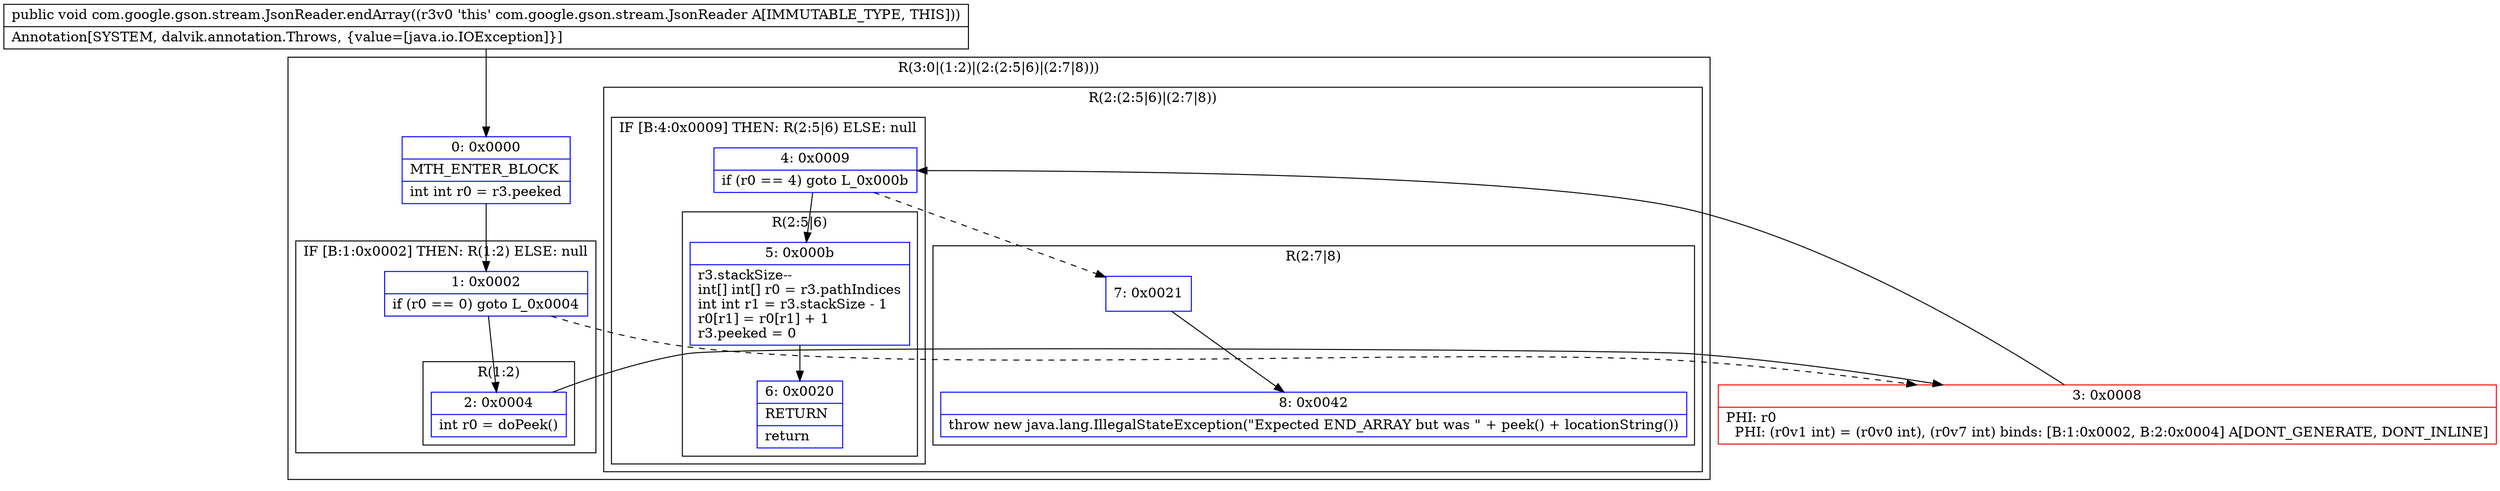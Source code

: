 digraph "CFG forcom.google.gson.stream.JsonReader.endArray()V" {
subgraph cluster_Region_516163296 {
label = "R(3:0|(1:2)|(2:(2:5|6)|(2:7|8)))";
node [shape=record,color=blue];
Node_0 [shape=record,label="{0\:\ 0x0000|MTH_ENTER_BLOCK\l|int int r0 = r3.peeked\l}"];
subgraph cluster_IfRegion_1696003832 {
label = "IF [B:1:0x0002] THEN: R(1:2) ELSE: null";
node [shape=record,color=blue];
Node_1 [shape=record,label="{1\:\ 0x0002|if (r0 == 0) goto L_0x0004\l}"];
subgraph cluster_Region_564536652 {
label = "R(1:2)";
node [shape=record,color=blue];
Node_2 [shape=record,label="{2\:\ 0x0004|int r0 = doPeek()\l}"];
}
}
subgraph cluster_Region_1753559498 {
label = "R(2:(2:5|6)|(2:7|8))";
node [shape=record,color=blue];
subgraph cluster_IfRegion_335481002 {
label = "IF [B:4:0x0009] THEN: R(2:5|6) ELSE: null";
node [shape=record,color=blue];
Node_4 [shape=record,label="{4\:\ 0x0009|if (r0 == 4) goto L_0x000b\l}"];
subgraph cluster_Region_758316851 {
label = "R(2:5|6)";
node [shape=record,color=blue];
Node_5 [shape=record,label="{5\:\ 0x000b|r3.stackSize\-\-\lint[] int[] r0 = r3.pathIndices\lint int r1 = r3.stackSize \- 1\lr0[r1] = r0[r1] + 1\lr3.peeked = 0\l}"];
Node_6 [shape=record,label="{6\:\ 0x0020|RETURN\l|return\l}"];
}
}
subgraph cluster_Region_113365530 {
label = "R(2:7|8)";
node [shape=record,color=blue];
Node_7 [shape=record,label="{7\:\ 0x0021}"];
Node_8 [shape=record,label="{8\:\ 0x0042|throw new java.lang.IllegalStateException(\"Expected END_ARRAY but was \" + peek() + locationString())\l}"];
}
}
}
Node_3 [shape=record,color=red,label="{3\:\ 0x0008|PHI: r0 \l  PHI: (r0v1 int) = (r0v0 int), (r0v7 int) binds: [B:1:0x0002, B:2:0x0004] A[DONT_GENERATE, DONT_INLINE]\l}"];
MethodNode[shape=record,label="{public void com.google.gson.stream.JsonReader.endArray((r3v0 'this' com.google.gson.stream.JsonReader A[IMMUTABLE_TYPE, THIS]))  | Annotation[SYSTEM, dalvik.annotation.Throws, \{value=[java.io.IOException]\}]\l}"];
MethodNode -> Node_0;
Node_0 -> Node_1;
Node_1 -> Node_2;
Node_1 -> Node_3[style=dashed];
Node_2 -> Node_3;
Node_4 -> Node_5;
Node_4 -> Node_7[style=dashed];
Node_5 -> Node_6;
Node_7 -> Node_8;
Node_3 -> Node_4;
}

